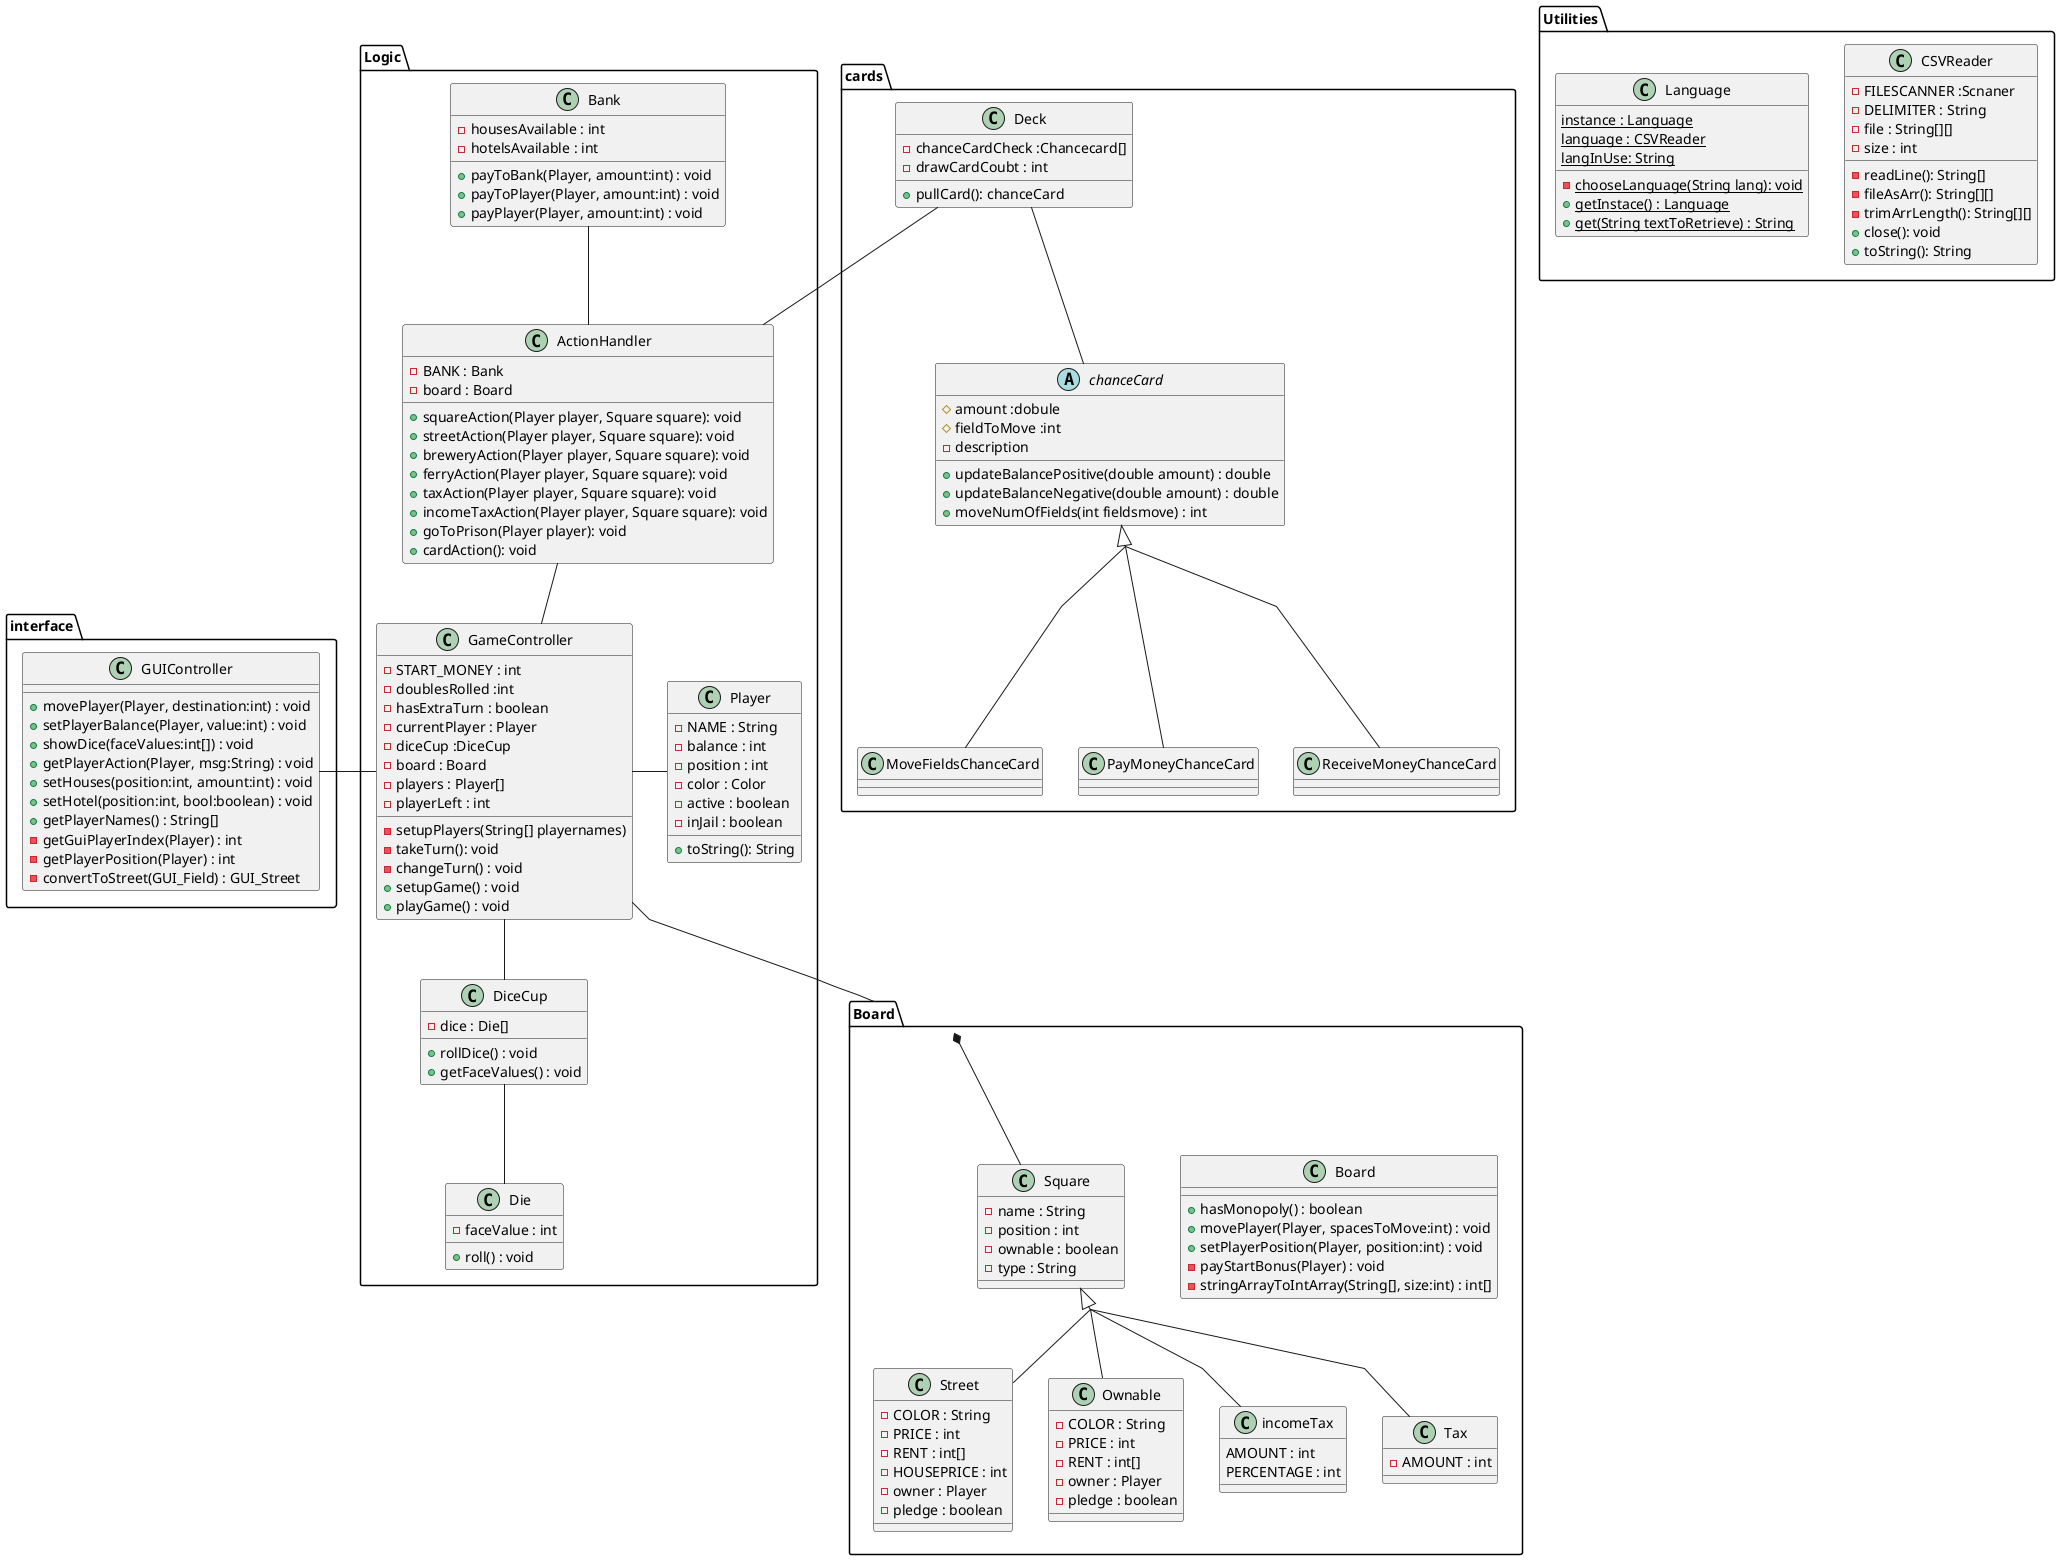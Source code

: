 @startuml

skinparam groupInheritance 2

skinparam linetype polyline

package Board
{
     class Board {
    +hasMonopoly() : boolean
    +movePlayer(Player, spacesToMove:int) : void
    +setPlayerPosition(Player, position:int) : void
    -payStartBonus(Player) : void
    -stringArrayToIntArray(String[], size:int) : int[]
    }
     class Square {
         -name : String
         -position : int
         -ownable : boolean
         -type : String

     }
     class Street{

        -COLOR : String
        -PRICE : int
        -RENT : int[]
        -HOUSEPRICE : int
        -owner : Player
        -pledge : boolean


     }
     class Ownable{
        -COLOR : String
        -PRICE : int
        -RENT : int[]
        -owner : Player
        -pledge : boolean
     }
     class incomeTax{
       AMOUNT : int
       PERCENTAGE : int
     }
     class Tax{
        -AMOUNT : int
     }
}
package cards
{
   abstract class chanceCard{
       #amount :dobule
       #fieldToMove :int
       -description

       +updateBalancePositive(double amount) : double
       +updateBalanceNegative(double amount) : double
       +moveNumOfFields(int fieldsmove) : int
   }
   class Deck{
      -chanceCardCheck :Chancecard[]
      -drawCardCoubt : int

      +pullCard(): chanceCard
   }
   class MoveFieldsChanceCard{

   }
   class PayMoneyChanceCard{

   }
   class ReceiveMoneyChanceCard{

   }
}

package Logic{
   class Player{
    -NAME : String
    -balance : int
    -position : int
    -color : Color
    -active : boolean
    -inJail : boolean

    +toString(): String

     }
     class Die {
         -faceValue : int

         +roll() : void
     }

     class DiceCup {
         -dice : Die[]

         +rollDice() : void
         +getFaceValues() : void
     }
     class Bank {
         -housesAvailable : int
         -hotelsAvailable : int


         +payToBank(Player, amount:int) : void
         +payToPlayer(Player, amount:int) : void
         +payPlayer(Player, amount:int) : void

     }
     class ActionHandler {
         -BANK : Bank
         -board : Board

         +squareAction(Player player, Square square): void
         +streetAction(Player player, Square square): void
         +breweryAction(Player player, Square square): void
         +ferryAction(Player player, Square square): void
         +taxAction(Player player, Square square): void
         +incomeTaxAction(Player player, Square square): void
         +goToPrison(Player player): void
         +cardAction(): void


     }
     class GameController {
         -START_MONEY : int
         -doublesRolled :int
         -hasExtraTurn : boolean
         -currentPlayer : Player
         -diceCup :DiceCup
         -board : Board
         -players : Player[]
         -playerLeft : int

         -setupPlayers(String[] playernames)
         -takeTurn(): void
         -changeTurn() : void
         +setupGame() : void
         +playGame() : void


     }
}
package interface{
class GUIController{
    +movePlayer(Player, destination:int) : void
    +setPlayerBalance(Player, value:int) : void
    +showDice(faceValues:int[]) : void
    +getPlayerAction(Player, msg:String) : void
    +setHouses(position:int, amount:int) : void
    +setHotel(position:int, bool:boolean) : void
    +getPlayerNames() : String[]
    -getGuiPlayerIndex(Player) : int
    -getPlayerPosition(Player) : int
    -convertToStreet(GUI_Field) : GUI_Street
}

}
package Utilities
{
  class CSVReader{
    -FILESCANNER :Scnaner
    -DELIMITER : String
    -file : String[][]
    -size : int

    -readLine(): String[]
    -fileAsArr(): String[][]
    -trimArrLength(): String[][]
    +close(): void
    +toString(): String
  }
  class Language{
     {static} instance : Language
     {static} language : CSVReader
     {static} langInUse: String

     {static} -chooseLanguage(String lang): void
     {static} +getInstace() : Language
     {static} +get(String textToRetrieve) : String


  }
}

GameController -l- GUIController
Bank -- ActionHandler
GameController -u- ActionHandler
GameController -- DiceCup
DiceCup -- Die
GameController -r- Player

ActionHandler -u- Deck
GameController -d- Board
Board *-d- Square
Square <|-- Ownable
Square <|-- incomeTax
Square <|-- Street
Square <|-- Tax

Deck -- chanceCard
chanceCard <|-- MoveFieldsChanceCard
chanceCard <|-- PayMoneyChanceCard
chanceCard <|-- ReceiveMoneyChanceCard






@enduml